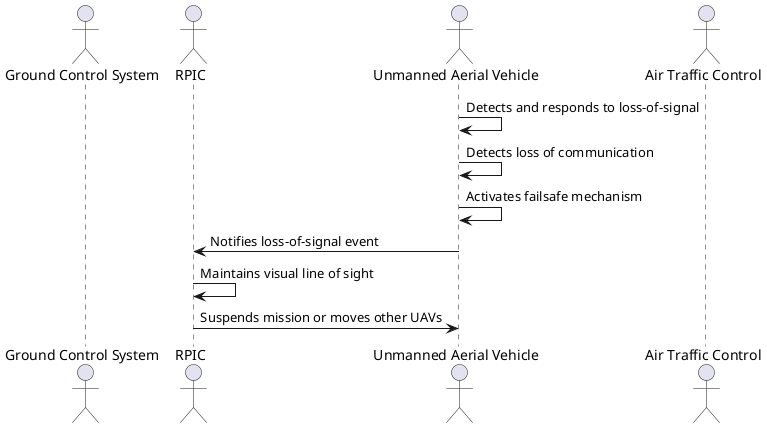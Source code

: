 @startuml "Loss of Signal Sequence Diagram"

actor "Ground Control System" as GCS
actor RPIC as RPIC
actor "Unmanned Aerial Vehicle" as UAV
actor "Air Traffic Control" as ATC

UAV -> UAV: Detects and responds to loss-of-signal
UAV -> UAV: Detects loss of communication
UAV -> UAV: Activates failsafe mechanism
UAV -> RPIC: Notifies loss-of-signal event
RPIC -> RPIC: Maintains visual line of sight
RPIC -> UAV: Suspends mission or moves other UAVs

@enduml
